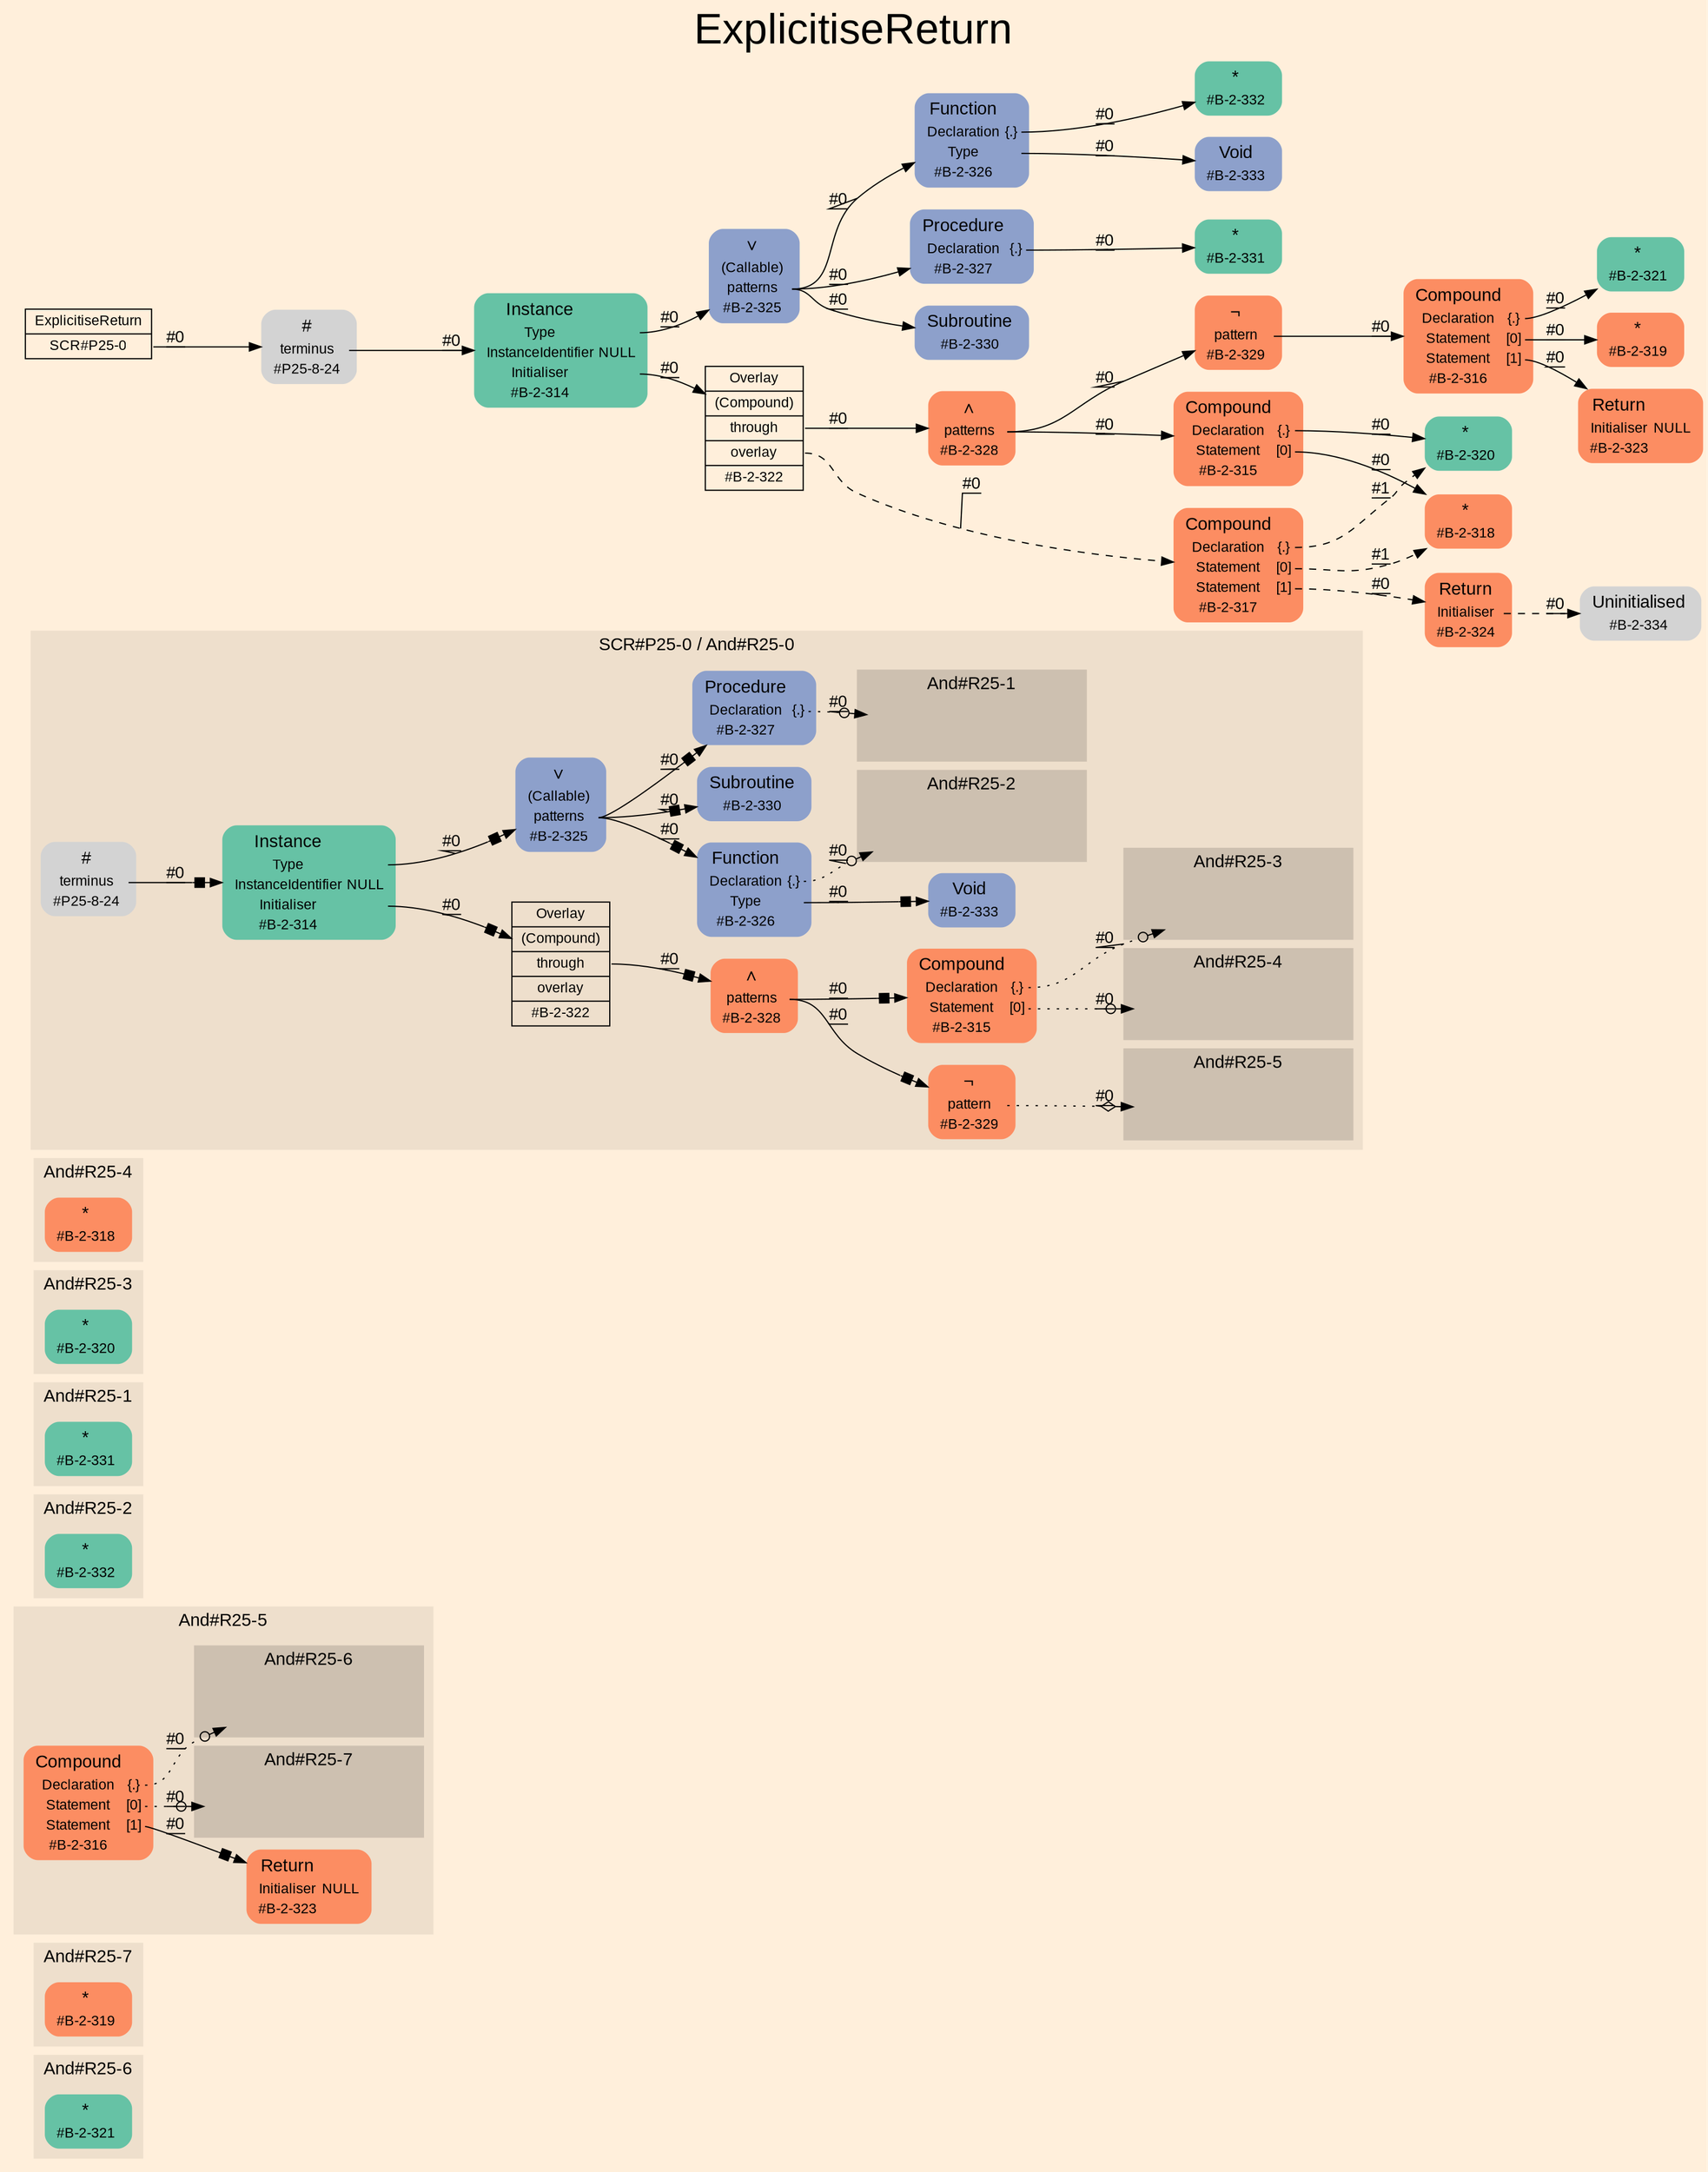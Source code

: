 digraph "ExplicitiseReturn" {
label = "ExplicitiseReturn"
labelloc = t
fontsize = "36"
graph [
    rankdir = "LR"
    ranksep = 0.3
    bgcolor = antiquewhite1
    color = black
    fontcolor = black
    fontname = "Arial"
];
node [
    fontname = "Arial"
];
edge [
    fontname = "Arial"
];

// -------------------- figure And#R25-6 --------------------
subgraph "clusterAnd#R25-6" {
    label = "And#R25-6"
    style = "filled"
    color = antiquewhite2
    fontsize = "15"
    "And#R25-6 / #B-2-321" [
        shape = "plaintext"
        fillcolor = "/set28/1"
        label = <<TABLE BORDER="0" CELLBORDER="0" CELLSPACING="0">
         <TR><TD><FONT POINT-SIZE="15.0">*</FONT></TD><TD></TD></TR>
         <TR><TD>#B-2-321</TD><TD PORT="port0"></TD></TR>
        </TABLE>>
        style = "rounded,filled"
        fontsize = "12"
    ];
    
}


// -------------------- figure And#R25-7 --------------------
subgraph "clusterAnd#R25-7" {
    label = "And#R25-7"
    style = "filled"
    color = antiquewhite2
    fontsize = "15"
    "And#R25-7 / #B-2-319" [
        shape = "plaintext"
        fillcolor = "/set28/2"
        label = <<TABLE BORDER="0" CELLBORDER="0" CELLSPACING="0">
         <TR><TD><FONT POINT-SIZE="15.0">*</FONT></TD><TD></TD></TR>
         <TR><TD>#B-2-319</TD><TD PORT="port0"></TD></TR>
        </TABLE>>
        style = "rounded,filled"
        fontsize = "12"
    ];
    
}


// -------------------- figure And#R25-5 --------------------
subgraph "clusterAnd#R25-5" {
    label = "And#R25-5"
    style = "filled"
    color = antiquewhite2
    fontsize = "15"
    "And#R25-5 / #B-2-323" [
        shape = "plaintext"
        fillcolor = "/set28/2"
        label = <<TABLE BORDER="0" CELLBORDER="0" CELLSPACING="0">
         <TR><TD><FONT POINT-SIZE="15.0">Return</FONT></TD><TD></TD></TR>
         <TR><TD>Initialiser</TD><TD PORT="port0">NULL</TD></TR>
         <TR><TD>#B-2-323</TD><TD PORT="port1"></TD></TR>
        </TABLE>>
        style = "rounded,filled"
        fontsize = "12"
    ];
    
    "And#R25-5 / #B-2-316" [
        shape = "plaintext"
        fillcolor = "/set28/2"
        label = <<TABLE BORDER="0" CELLBORDER="0" CELLSPACING="0">
         <TR><TD><FONT POINT-SIZE="15.0">Compound</FONT></TD><TD></TD></TR>
         <TR><TD>Declaration</TD><TD PORT="port0">{.}</TD></TR>
         <TR><TD>Statement</TD><TD PORT="port1">[0]</TD></TR>
         <TR><TD>Statement</TD><TD PORT="port2">[1]</TD></TR>
         <TR><TD>#B-2-316</TD><TD PORT="port3"></TD></TR>
        </TABLE>>
        style = "rounded,filled"
        fontsize = "12"
    ];
    
    subgraph "clusterAnd#R25-5 / And#R25-7" {
        label = "And#R25-7"
        style = "filled"
        color = antiquewhite3
        fontsize = "15"
        "And#R25-5 / #0 / #B-2-319" [
            shape = "none"
            style = "invisible"
        ];
        
    }
    
    subgraph "clusterAnd#R25-5 / And#R25-6" {
        label = "And#R25-6"
        style = "filled"
        color = antiquewhite3
        fontsize = "15"
        "And#R25-5 / #0 / #B-2-321" [
            shape = "none"
            style = "invisible"
        ];
        
    }
    
}


// -------------------- figure And#R25-2 --------------------
subgraph "clusterAnd#R25-2" {
    label = "And#R25-2"
    style = "filled"
    color = antiquewhite2
    fontsize = "15"
    "And#R25-2 / #B-2-332" [
        shape = "plaintext"
        fillcolor = "/set28/1"
        label = <<TABLE BORDER="0" CELLBORDER="0" CELLSPACING="0">
         <TR><TD><FONT POINT-SIZE="15.0">*</FONT></TD><TD></TD></TR>
         <TR><TD>#B-2-332</TD><TD PORT="port0"></TD></TR>
        </TABLE>>
        style = "rounded,filled"
        fontsize = "12"
    ];
    
}


// -------------------- figure And#R25-1 --------------------
subgraph "clusterAnd#R25-1" {
    label = "And#R25-1"
    style = "filled"
    color = antiquewhite2
    fontsize = "15"
    "And#R25-1 / #B-2-331" [
        shape = "plaintext"
        fillcolor = "/set28/1"
        label = <<TABLE BORDER="0" CELLBORDER="0" CELLSPACING="0">
         <TR><TD><FONT POINT-SIZE="15.0">*</FONT></TD><TD></TD></TR>
         <TR><TD>#B-2-331</TD><TD PORT="port0"></TD></TR>
        </TABLE>>
        style = "rounded,filled"
        fontsize = "12"
    ];
    
}


// -------------------- figure And#R25-3 --------------------
subgraph "clusterAnd#R25-3" {
    label = "And#R25-3"
    style = "filled"
    color = antiquewhite2
    fontsize = "15"
    "And#R25-3 / #B-2-320" [
        shape = "plaintext"
        fillcolor = "/set28/1"
        label = <<TABLE BORDER="0" CELLBORDER="0" CELLSPACING="0">
         <TR><TD><FONT POINT-SIZE="15.0">*</FONT></TD><TD></TD></TR>
         <TR><TD>#B-2-320</TD><TD PORT="port0"></TD></TR>
        </TABLE>>
        style = "rounded,filled"
        fontsize = "12"
    ];
    
}


// -------------------- figure And#R25-4 --------------------
subgraph "clusterAnd#R25-4" {
    label = "And#R25-4"
    style = "filled"
    color = antiquewhite2
    fontsize = "15"
    "And#R25-4 / #B-2-318" [
        shape = "plaintext"
        fillcolor = "/set28/2"
        label = <<TABLE BORDER="0" CELLBORDER="0" CELLSPACING="0">
         <TR><TD><FONT POINT-SIZE="15.0">*</FONT></TD><TD></TD></TR>
         <TR><TD>#B-2-318</TD><TD PORT="port0"></TD></TR>
        </TABLE>>
        style = "rounded,filled"
        fontsize = "12"
    ];
    
}


// -------------------- figure And#R25-0 --------------------
subgraph "clusterAnd#R25-0" {
    label = "SCR#P25-0 / And#R25-0"
    style = "filled"
    color = antiquewhite2
    fontsize = "15"
    "And#R25-0 / #B-2-329" [
        shape = "plaintext"
        fillcolor = "/set28/2"
        label = <<TABLE BORDER="0" CELLBORDER="0" CELLSPACING="0">
         <TR><TD><FONT POINT-SIZE="15.0">¬</FONT></TD><TD></TD></TR>
         <TR><TD>pattern</TD><TD PORT="port0"></TD></TR>
         <TR><TD>#B-2-329</TD><TD PORT="port1"></TD></TR>
        </TABLE>>
        style = "rounded,filled"
        fontsize = "12"
    ];
    
    "And#R25-0 / #B-2-330" [
        shape = "plaintext"
        fillcolor = "/set28/3"
        label = <<TABLE BORDER="0" CELLBORDER="0" CELLSPACING="0">
         <TR><TD><FONT POINT-SIZE="15.0">Subroutine</FONT></TD><TD></TD></TR>
         <TR><TD>#B-2-330</TD><TD PORT="port0"></TD></TR>
        </TABLE>>
        style = "rounded,filled"
        fontsize = "12"
    ];
    
    "And#R25-0 / #B-2-327" [
        shape = "plaintext"
        fillcolor = "/set28/3"
        label = <<TABLE BORDER="0" CELLBORDER="0" CELLSPACING="0">
         <TR><TD><FONT POINT-SIZE="15.0">Procedure</FONT></TD><TD></TD></TR>
         <TR><TD>Declaration</TD><TD PORT="port0">{.}</TD></TR>
         <TR><TD>#B-2-327</TD><TD PORT="port1"></TD></TR>
        </TABLE>>
        style = "rounded,filled"
        fontsize = "12"
    ];
    
    "And#R25-0 / #B-2-328" [
        shape = "plaintext"
        fillcolor = "/set28/2"
        label = <<TABLE BORDER="0" CELLBORDER="0" CELLSPACING="0">
         <TR><TD><FONT POINT-SIZE="15.0">∧</FONT></TD><TD></TD></TR>
         <TR><TD>patterns</TD><TD PORT="port0"></TD></TR>
         <TR><TD>#B-2-328</TD><TD PORT="port1"></TD></TR>
        </TABLE>>
        style = "rounded,filled"
        fontsize = "12"
    ];
    
    "And#R25-0 / #B-2-322" [
        shape = "record"
        fillcolor = antiquewhite2
        label = "<fixed> Overlay | <port0> (Compound) | <port1> through | <port2> overlay | <port3> #B-2-322"
        style = "filled"
        fontsize = "12"
        color = black
        fontcolor = black
    ];
    
    "And#R25-0 / #B-2-314" [
        shape = "plaintext"
        fillcolor = "/set28/1"
        label = <<TABLE BORDER="0" CELLBORDER="0" CELLSPACING="0">
         <TR><TD><FONT POINT-SIZE="15.0">Instance</FONT></TD><TD></TD></TR>
         <TR><TD>Type</TD><TD PORT="port0"></TD></TR>
         <TR><TD>InstanceIdentifier</TD><TD PORT="port1">NULL</TD></TR>
         <TR><TD>Initialiser</TD><TD PORT="port2"></TD></TR>
         <TR><TD>#B-2-314</TD><TD PORT="port3"></TD></TR>
        </TABLE>>
        style = "rounded,filled"
        fontsize = "12"
    ];
    
    "And#R25-0 / #B-2-325" [
        shape = "plaintext"
        fillcolor = "/set28/3"
        label = <<TABLE BORDER="0" CELLBORDER="0" CELLSPACING="0">
         <TR><TD><FONT POINT-SIZE="15.0">∨</FONT></TD><TD></TD></TR>
         <TR><TD>(Callable)</TD><TD PORT="port0"></TD></TR>
         <TR><TD>patterns</TD><TD PORT="port1"></TD></TR>
         <TR><TD>#B-2-325</TD><TD PORT="port2"></TD></TR>
        </TABLE>>
        style = "rounded,filled"
        fontsize = "12"
    ];
    
    "And#R25-0 / #B-2-315" [
        shape = "plaintext"
        fillcolor = "/set28/2"
        label = <<TABLE BORDER="0" CELLBORDER="0" CELLSPACING="0">
         <TR><TD><FONT POINT-SIZE="15.0">Compound</FONT></TD><TD></TD></TR>
         <TR><TD>Declaration</TD><TD PORT="port0">{.}</TD></TR>
         <TR><TD>Statement</TD><TD PORT="port1">[0]</TD></TR>
         <TR><TD>#B-2-315</TD><TD PORT="port2"></TD></TR>
        </TABLE>>
        style = "rounded,filled"
        fontsize = "12"
    ];
    
    "And#R25-0 / #P25-8-24" [
        shape = "plaintext"
        label = <<TABLE BORDER="0" CELLBORDER="0" CELLSPACING="0">
         <TR><TD><FONT POINT-SIZE="15.0">#</FONT></TD><TD></TD></TR>
         <TR><TD>terminus</TD><TD PORT="port0"></TD></TR>
         <TR><TD>#P25-8-24</TD><TD PORT="port1"></TD></TR>
        </TABLE>>
        style = "rounded,filled"
        fontsize = "12"
    ];
    
    "And#R25-0 / #B-2-333" [
        shape = "plaintext"
        fillcolor = "/set28/3"
        label = <<TABLE BORDER="0" CELLBORDER="0" CELLSPACING="0">
         <TR><TD><FONT POINT-SIZE="15.0">Void</FONT></TD><TD></TD></TR>
         <TR><TD>#B-2-333</TD><TD PORT="port0"></TD></TR>
        </TABLE>>
        style = "rounded,filled"
        fontsize = "12"
    ];
    
    "And#R25-0 / #B-2-326" [
        shape = "plaintext"
        fillcolor = "/set28/3"
        label = <<TABLE BORDER="0" CELLBORDER="0" CELLSPACING="0">
         <TR><TD><FONT POINT-SIZE="15.0">Function</FONT></TD><TD></TD></TR>
         <TR><TD>Declaration</TD><TD PORT="port0">{.}</TD></TR>
         <TR><TD>Type</TD><TD PORT="port1"></TD></TR>
         <TR><TD>#B-2-326</TD><TD PORT="port2"></TD></TR>
        </TABLE>>
        style = "rounded,filled"
        fontsize = "12"
    ];
    
    subgraph "clusterAnd#R25-0 / And#R25-4" {
        label = "And#R25-4"
        style = "filled"
        color = antiquewhite3
        fontsize = "15"
        "And#R25-0 / #0 / #B-2-318" [
            shape = "none"
            style = "invisible"
        ];
        
    }
    
    subgraph "clusterAnd#R25-0 / And#R25-3" {
        label = "And#R25-3"
        style = "filled"
        color = antiquewhite3
        fontsize = "15"
        "And#R25-0 / #0 / #B-2-320" [
            shape = "none"
            style = "invisible"
        ];
        
    }
    
    subgraph "clusterAnd#R25-0 / And#R25-1" {
        label = "And#R25-1"
        style = "filled"
        color = antiquewhite3
        fontsize = "15"
        "And#R25-0 / #0 / #B-2-331" [
            shape = "none"
            style = "invisible"
        ];
        
    }
    
    subgraph "clusterAnd#R25-0 / And#R25-2" {
        label = "And#R25-2"
        style = "filled"
        color = antiquewhite3
        fontsize = "15"
        "And#R25-0 / #0 / #B-2-332" [
            shape = "none"
            style = "invisible"
        ];
        
    }
    
    subgraph "clusterAnd#R25-0 / And#R25-5" {
        label = "And#R25-5"
        style = "filled"
        color = antiquewhite3
        fontsize = "15"
        "And#R25-0 / #0 / #B-2-316" [
            shape = "none"
            style = "invisible"
        ];
        
    }
    
}


// -------------------- transformation figure --------------------
"CR#P25-0" [
    shape = "record"
    fillcolor = antiquewhite1
    label = "<fixed> ExplicitiseReturn | <port0> SCR#P25-0"
    style = "filled"
    fontsize = "12"
    color = black
    fontcolor = black
];

"#P25-8-24" [
    shape = "plaintext"
    label = <<TABLE BORDER="0" CELLBORDER="0" CELLSPACING="0">
     <TR><TD><FONT POINT-SIZE="15.0">#</FONT></TD><TD></TD></TR>
     <TR><TD>terminus</TD><TD PORT="port0"></TD></TR>
     <TR><TD>#P25-8-24</TD><TD PORT="port1"></TD></TR>
    </TABLE>>
    style = "rounded,filled"
    fontsize = "12"
];

"#B-2-314" [
    shape = "plaintext"
    fillcolor = "/set28/1"
    label = <<TABLE BORDER="0" CELLBORDER="0" CELLSPACING="0">
     <TR><TD><FONT POINT-SIZE="15.0">Instance</FONT></TD><TD></TD></TR>
     <TR><TD>Type</TD><TD PORT="port0"></TD></TR>
     <TR><TD>InstanceIdentifier</TD><TD PORT="port1">NULL</TD></TR>
     <TR><TD>Initialiser</TD><TD PORT="port2"></TD></TR>
     <TR><TD>#B-2-314</TD><TD PORT="port3"></TD></TR>
    </TABLE>>
    style = "rounded,filled"
    fontsize = "12"
];

"#B-2-325" [
    shape = "plaintext"
    fillcolor = "/set28/3"
    label = <<TABLE BORDER="0" CELLBORDER="0" CELLSPACING="0">
     <TR><TD><FONT POINT-SIZE="15.0">∨</FONT></TD><TD></TD></TR>
     <TR><TD>(Callable)</TD><TD PORT="port0"></TD></TR>
     <TR><TD>patterns</TD><TD PORT="port1"></TD></TR>
     <TR><TD>#B-2-325</TD><TD PORT="port2"></TD></TR>
    </TABLE>>
    style = "rounded,filled"
    fontsize = "12"
];

"#B-2-326" [
    shape = "plaintext"
    fillcolor = "/set28/3"
    label = <<TABLE BORDER="0" CELLBORDER="0" CELLSPACING="0">
     <TR><TD><FONT POINT-SIZE="15.0">Function</FONT></TD><TD></TD></TR>
     <TR><TD>Declaration</TD><TD PORT="port0">{.}</TD></TR>
     <TR><TD>Type</TD><TD PORT="port1"></TD></TR>
     <TR><TD>#B-2-326</TD><TD PORT="port2"></TD></TR>
    </TABLE>>
    style = "rounded,filled"
    fontsize = "12"
];

"#B-2-332" [
    shape = "plaintext"
    fillcolor = "/set28/1"
    label = <<TABLE BORDER="0" CELLBORDER="0" CELLSPACING="0">
     <TR><TD><FONT POINT-SIZE="15.0">*</FONT></TD><TD></TD></TR>
     <TR><TD>#B-2-332</TD><TD PORT="port0"></TD></TR>
    </TABLE>>
    style = "rounded,filled"
    fontsize = "12"
];

"#B-2-333" [
    shape = "plaintext"
    fillcolor = "/set28/3"
    label = <<TABLE BORDER="0" CELLBORDER="0" CELLSPACING="0">
     <TR><TD><FONT POINT-SIZE="15.0">Void</FONT></TD><TD></TD></TR>
     <TR><TD>#B-2-333</TD><TD PORT="port0"></TD></TR>
    </TABLE>>
    style = "rounded,filled"
    fontsize = "12"
];

"#B-2-327" [
    shape = "plaintext"
    fillcolor = "/set28/3"
    label = <<TABLE BORDER="0" CELLBORDER="0" CELLSPACING="0">
     <TR><TD><FONT POINT-SIZE="15.0">Procedure</FONT></TD><TD></TD></TR>
     <TR><TD>Declaration</TD><TD PORT="port0">{.}</TD></TR>
     <TR><TD>#B-2-327</TD><TD PORT="port1"></TD></TR>
    </TABLE>>
    style = "rounded,filled"
    fontsize = "12"
];

"#B-2-331" [
    shape = "plaintext"
    fillcolor = "/set28/1"
    label = <<TABLE BORDER="0" CELLBORDER="0" CELLSPACING="0">
     <TR><TD><FONT POINT-SIZE="15.0">*</FONT></TD><TD></TD></TR>
     <TR><TD>#B-2-331</TD><TD PORT="port0"></TD></TR>
    </TABLE>>
    style = "rounded,filled"
    fontsize = "12"
];

"#B-2-330" [
    shape = "plaintext"
    fillcolor = "/set28/3"
    label = <<TABLE BORDER="0" CELLBORDER="0" CELLSPACING="0">
     <TR><TD><FONT POINT-SIZE="15.0">Subroutine</FONT></TD><TD></TD></TR>
     <TR><TD>#B-2-330</TD><TD PORT="port0"></TD></TR>
    </TABLE>>
    style = "rounded,filled"
    fontsize = "12"
];

"#B-2-322" [
    shape = "record"
    fillcolor = antiquewhite1
    label = "<fixed> Overlay | <port0> (Compound) | <port1> through | <port2> overlay | <port3> #B-2-322"
    style = "filled"
    fontsize = "12"
    color = black
    fontcolor = black
];

"#B-2-328" [
    shape = "plaintext"
    fillcolor = "/set28/2"
    label = <<TABLE BORDER="0" CELLBORDER="0" CELLSPACING="0">
     <TR><TD><FONT POINT-SIZE="15.0">∧</FONT></TD><TD></TD></TR>
     <TR><TD>patterns</TD><TD PORT="port0"></TD></TR>
     <TR><TD>#B-2-328</TD><TD PORT="port1"></TD></TR>
    </TABLE>>
    style = "rounded,filled"
    fontsize = "12"
];

"#B-2-315" [
    shape = "plaintext"
    fillcolor = "/set28/2"
    label = <<TABLE BORDER="0" CELLBORDER="0" CELLSPACING="0">
     <TR><TD><FONT POINT-SIZE="15.0">Compound</FONT></TD><TD></TD></TR>
     <TR><TD>Declaration</TD><TD PORT="port0">{.}</TD></TR>
     <TR><TD>Statement</TD><TD PORT="port1">[0]</TD></TR>
     <TR><TD>#B-2-315</TD><TD PORT="port2"></TD></TR>
    </TABLE>>
    style = "rounded,filled"
    fontsize = "12"
];

"#B-2-320" [
    shape = "plaintext"
    fillcolor = "/set28/1"
    label = <<TABLE BORDER="0" CELLBORDER="0" CELLSPACING="0">
     <TR><TD><FONT POINT-SIZE="15.0">*</FONT></TD><TD></TD></TR>
     <TR><TD>#B-2-320</TD><TD PORT="port0"></TD></TR>
    </TABLE>>
    style = "rounded,filled"
    fontsize = "12"
];

"#B-2-318" [
    shape = "plaintext"
    fillcolor = "/set28/2"
    label = <<TABLE BORDER="0" CELLBORDER="0" CELLSPACING="0">
     <TR><TD><FONT POINT-SIZE="15.0">*</FONT></TD><TD></TD></TR>
     <TR><TD>#B-2-318</TD><TD PORT="port0"></TD></TR>
    </TABLE>>
    style = "rounded,filled"
    fontsize = "12"
];

"#B-2-329" [
    shape = "plaintext"
    fillcolor = "/set28/2"
    label = <<TABLE BORDER="0" CELLBORDER="0" CELLSPACING="0">
     <TR><TD><FONT POINT-SIZE="15.0">¬</FONT></TD><TD></TD></TR>
     <TR><TD>pattern</TD><TD PORT="port0"></TD></TR>
     <TR><TD>#B-2-329</TD><TD PORT="port1"></TD></TR>
    </TABLE>>
    style = "rounded,filled"
    fontsize = "12"
];

"#B-2-316" [
    shape = "plaintext"
    fillcolor = "/set28/2"
    label = <<TABLE BORDER="0" CELLBORDER="0" CELLSPACING="0">
     <TR><TD><FONT POINT-SIZE="15.0">Compound</FONT></TD><TD></TD></TR>
     <TR><TD>Declaration</TD><TD PORT="port0">{.}</TD></TR>
     <TR><TD>Statement</TD><TD PORT="port1">[0]</TD></TR>
     <TR><TD>Statement</TD><TD PORT="port2">[1]</TD></TR>
     <TR><TD>#B-2-316</TD><TD PORT="port3"></TD></TR>
    </TABLE>>
    style = "rounded,filled"
    fontsize = "12"
];

"#B-2-321" [
    shape = "plaintext"
    fillcolor = "/set28/1"
    label = <<TABLE BORDER="0" CELLBORDER="0" CELLSPACING="0">
     <TR><TD><FONT POINT-SIZE="15.0">*</FONT></TD><TD></TD></TR>
     <TR><TD>#B-2-321</TD><TD PORT="port0"></TD></TR>
    </TABLE>>
    style = "rounded,filled"
    fontsize = "12"
];

"#B-2-319" [
    shape = "plaintext"
    fillcolor = "/set28/2"
    label = <<TABLE BORDER="0" CELLBORDER="0" CELLSPACING="0">
     <TR><TD><FONT POINT-SIZE="15.0">*</FONT></TD><TD></TD></TR>
     <TR><TD>#B-2-319</TD><TD PORT="port0"></TD></TR>
    </TABLE>>
    style = "rounded,filled"
    fontsize = "12"
];

"#B-2-323" [
    shape = "plaintext"
    fillcolor = "/set28/2"
    label = <<TABLE BORDER="0" CELLBORDER="0" CELLSPACING="0">
     <TR><TD><FONT POINT-SIZE="15.0">Return</FONT></TD><TD></TD></TR>
     <TR><TD>Initialiser</TD><TD PORT="port0">NULL</TD></TR>
     <TR><TD>#B-2-323</TD><TD PORT="port1"></TD></TR>
    </TABLE>>
    style = "rounded,filled"
    fontsize = "12"
];

"#B-2-317" [
    shape = "plaintext"
    fillcolor = "/set28/2"
    label = <<TABLE BORDER="0" CELLBORDER="0" CELLSPACING="0">
     <TR><TD><FONT POINT-SIZE="15.0">Compound</FONT></TD><TD></TD></TR>
     <TR><TD>Declaration</TD><TD PORT="port0">{.}</TD></TR>
     <TR><TD>Statement</TD><TD PORT="port1">[0]</TD></TR>
     <TR><TD>Statement</TD><TD PORT="port2">[1]</TD></TR>
     <TR><TD>#B-2-317</TD><TD PORT="port3"></TD></TR>
    </TABLE>>
    style = "rounded,filled"
    fontsize = "12"
];

"#B-2-324" [
    shape = "plaintext"
    fillcolor = "/set28/2"
    label = <<TABLE BORDER="0" CELLBORDER="0" CELLSPACING="0">
     <TR><TD><FONT POINT-SIZE="15.0">Return</FONT></TD><TD></TD></TR>
     <TR><TD>Initialiser</TD><TD PORT="port0"></TD></TR>
     <TR><TD>#B-2-324</TD><TD PORT="port1"></TD></TR>
    </TABLE>>
    style = "rounded,filled"
    fontsize = "12"
];

"#B-2-334" [
    shape = "plaintext"
    label = <<TABLE BORDER="0" CELLBORDER="0" CELLSPACING="0">
     <TR><TD><FONT POINT-SIZE="15.0">Uninitialised</FONT></TD><TD></TD></TR>
     <TR><TD>#B-2-334</TD><TD PORT="port0"></TD></TR>
    </TABLE>>
    style = "rounded,filled"
    fontsize = "12"
];


// -------------------- links --------------------
// links for block CR#P25-0
"CR#P25-0":port0 -> "#P25-8-24" [
    style="solid"
    label = "#0"
    decorate = true
    color = black
    fontcolor = black
];

// links for block #P25-8-24
"#P25-8-24":port0 -> "#B-2-314" [
    style="solid"
    label = "#0"
    decorate = true
    color = black
    fontcolor = black
];

// links for block #B-2-314
"#B-2-314":port0 -> "#B-2-325" [
    style="solid"
    label = "#0"
    decorate = true
    color = black
    fontcolor = black
];

"#B-2-314":port2 -> "#B-2-322" [
    style="solid"
    label = "#0"
    decorate = true
    color = black
    fontcolor = black
];

// links for block #B-2-325
"#B-2-325":port1 -> "#B-2-326" [
    style="solid"
    label = "#0"
    decorate = true
    color = black
    fontcolor = black
];

"#B-2-325":port1 -> "#B-2-327" [
    style="solid"
    label = "#0"
    decorate = true
    color = black
    fontcolor = black
];

"#B-2-325":port1 -> "#B-2-330" [
    style="solid"
    label = "#0"
    decorate = true
    color = black
    fontcolor = black
];

// links for block #B-2-326
"#B-2-326":port0 -> "#B-2-332" [
    style="solid"
    label = "#0"
    decorate = true
    color = black
    fontcolor = black
];

"#B-2-326":port1 -> "#B-2-333" [
    style="solid"
    label = "#0"
    decorate = true
    color = black
    fontcolor = black
];

// links for block #B-2-332
// links for block #B-2-333
// links for block #B-2-327
"#B-2-327":port0 -> "#B-2-331" [
    style="solid"
    label = "#0"
    decorate = true
    color = black
    fontcolor = black
];

// links for block #B-2-331
// links for block #B-2-330
// links for block #B-2-322
"#B-2-322":port1 -> "#B-2-328" [
    style="solid"
    label = "#0"
    decorate = true
    color = black
    fontcolor = black
];

"#B-2-322":port2 -> "#B-2-317" [
    style="dashed"
    label = "#0"
    decorate = true
    color = black
    fontcolor = black
];

// links for block #B-2-328
"#B-2-328":port0 -> "#B-2-315" [
    style="solid"
    label = "#0"
    decorate = true
    color = black
    fontcolor = black
];

"#B-2-328":port0 -> "#B-2-329" [
    style="solid"
    label = "#0"
    decorate = true
    color = black
    fontcolor = black
];

// links for block #B-2-315
"#B-2-315":port0 -> "#B-2-320" [
    style="solid"
    label = "#0"
    decorate = true
    color = black
    fontcolor = black
];

"#B-2-315":port1 -> "#B-2-318" [
    style="solid"
    label = "#0"
    decorate = true
    color = black
    fontcolor = black
];

// links for block #B-2-320
// links for block #B-2-318
// links for block #B-2-329
"#B-2-329":port0 -> "#B-2-316" [
    style="solid"
    label = "#0"
    decorate = true
    color = black
    fontcolor = black
];

// links for block #B-2-316
"#B-2-316":port0 -> "#B-2-321" [
    style="solid"
    label = "#0"
    decorate = true
    color = black
    fontcolor = black
];

"#B-2-316":port1 -> "#B-2-319" [
    style="solid"
    label = "#0"
    decorate = true
    color = black
    fontcolor = black
];

"#B-2-316":port2 -> "#B-2-323" [
    style="solid"
    label = "#0"
    decorate = true
    color = black
    fontcolor = black
];

// links for block #B-2-321
// links for block #B-2-319
// links for block #B-2-323
// links for block #B-2-317
"#B-2-317":port0 -> "#B-2-320" [
    style="dashed"
    label = "#1"
    decorate = true
    color = black
    fontcolor = black
];

"#B-2-317":port1 -> "#B-2-318" [
    style="dashed"
    label = "#1"
    decorate = true
    color = black
    fontcolor = black
];

"#B-2-317":port2 -> "#B-2-324" [
    style="dashed"
    label = "#0"
    decorate = true
    color = black
    fontcolor = black
];

// links for block #B-2-324
"#B-2-324":port0 -> "#B-2-334" [
    style="dashed"
    label = "#0"
    decorate = true
    color = black
    fontcolor = black
];

// links for block #B-2-334
// links for block And#R25-0 / #B-2-329
"And#R25-0 / #B-2-329":port0 -> "And#R25-0 / #0 / #B-2-316" [
    style="dotted"
    arrowhead="normalnoneodiamond"
    label = "#0"
    decorate = true
    color = black
    fontcolor = black
];

// links for block And#R25-0 / #B-2-330
// links for block And#R25-0 / #B-2-327
"And#R25-0 / #B-2-327":port0 -> "And#R25-0 / #0 / #B-2-331" [
    style="dotted"
    arrowhead="normalnoneodot"
    label = "#0"
    decorate = true
    color = black
    fontcolor = black
];

// links for block And#R25-0 / #B-2-328
"And#R25-0 / #B-2-328":port0 -> "And#R25-0 / #B-2-315" [
    style="solid"
    arrowhead="normalnonebox"
    label = "#0"
    decorate = true
    color = black
    fontcolor = black
];

"And#R25-0 / #B-2-328":port0 -> "And#R25-0 / #B-2-329" [
    style="solid"
    arrowhead="normalnonebox"
    label = "#0"
    decorate = true
    color = black
    fontcolor = black
];

// links for block And#R25-0 / #B-2-322
"And#R25-0 / #B-2-322":port1 -> "And#R25-0 / #B-2-328" [
    style="solid"
    arrowhead="normalnonebox"
    label = "#0"
    decorate = true
    color = black
    fontcolor = black
];

// links for block And#R25-0 / #B-2-314
"And#R25-0 / #B-2-314":port0 -> "And#R25-0 / #B-2-325" [
    style="solid"
    arrowhead="normalnonebox"
    label = "#0"
    decorate = true
    color = black
    fontcolor = black
];

"And#R25-0 / #B-2-314":port2 -> "And#R25-0 / #B-2-322" [
    style="solid"
    arrowhead="normalnonebox"
    label = "#0"
    decorate = true
    color = black
    fontcolor = black
];

// links for block And#R25-0 / #B-2-325
"And#R25-0 / #B-2-325":port1 -> "And#R25-0 / #B-2-326" [
    style="solid"
    arrowhead="normalnonebox"
    label = "#0"
    decorate = true
    color = black
    fontcolor = black
];

"And#R25-0 / #B-2-325":port1 -> "And#R25-0 / #B-2-327" [
    style="solid"
    arrowhead="normalnonebox"
    label = "#0"
    decorate = true
    color = black
    fontcolor = black
];

"And#R25-0 / #B-2-325":port1 -> "And#R25-0 / #B-2-330" [
    style="solid"
    arrowhead="normalnonebox"
    label = "#0"
    decorate = true
    color = black
    fontcolor = black
];

// links for block And#R25-0 / #B-2-315
"And#R25-0 / #B-2-315":port0 -> "And#R25-0 / #0 / #B-2-320" [
    style="dotted"
    arrowhead="normalnoneodot"
    label = "#0"
    decorate = true
    color = black
    fontcolor = black
];

"And#R25-0 / #B-2-315":port1 -> "And#R25-0 / #0 / #B-2-318" [
    style="dotted"
    arrowhead="normalnoneodot"
    label = "#0"
    decorate = true
    color = black
    fontcolor = black
];

// links for block And#R25-0 / #P25-8-24
"And#R25-0 / #P25-8-24":port0 -> "And#R25-0 / #B-2-314" [
    style="solid"
    arrowhead="normalnonebox"
    label = "#0"
    decorate = true
    color = black
    fontcolor = black
];

// links for block And#R25-0 / #B-2-333
// links for block And#R25-0 / #B-2-326
"And#R25-0 / #B-2-326":port0 -> "And#R25-0 / #0 / #B-2-332" [
    style="dotted"
    arrowhead="normalnoneodot"
    label = "#0"
    decorate = true
    color = black
    fontcolor = black
];

"And#R25-0 / #B-2-326":port1 -> "And#R25-0 / #B-2-333" [
    style="solid"
    arrowhead="normalnonebox"
    label = "#0"
    decorate = true
    color = black
    fontcolor = black
];

// links for block And#R25-0 / #0 / #B-2-318
// links for block And#R25-0 / #0 / #B-2-320
// links for block And#R25-0 / #0 / #B-2-331
// links for block And#R25-0 / #0 / #B-2-332
// links for block And#R25-0 / #0 / #B-2-316
// links for block And#R25-4 / #B-2-318
// links for block And#R25-3 / #B-2-320
// links for block And#R25-1 / #B-2-331
// links for block And#R25-2 / #B-2-332
// links for block And#R25-5 / #B-2-323
// links for block And#R25-5 / #B-2-316
"And#R25-5 / #B-2-316":port0 -> "And#R25-5 / #0 / #B-2-321" [
    style="dotted"
    arrowhead="normalnoneodot"
    label = "#0"
    decorate = true
    color = black
    fontcolor = black
];

"And#R25-5 / #B-2-316":port1 -> "And#R25-5 / #0 / #B-2-319" [
    style="dotted"
    arrowhead="normalnoneodot"
    label = "#0"
    decorate = true
    color = black
    fontcolor = black
];

"And#R25-5 / #B-2-316":port2 -> "And#R25-5 / #B-2-323" [
    style="solid"
    arrowhead="normalnonebox"
    label = "#0"
    decorate = true
    color = black
    fontcolor = black
];

// links for block And#R25-5 / #0 / #B-2-319
// links for block And#R25-5 / #0 / #B-2-321
// links for block And#R25-7 / #B-2-319
// links for block And#R25-6 / #B-2-321
}
